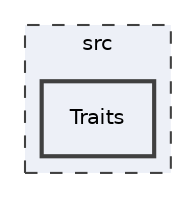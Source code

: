 digraph "Traits"
{
 // LATEX_PDF_SIZE
  edge [fontname="Helvetica",fontsize="10",labelfontname="Helvetica",labelfontsize="10"];
  node [fontname="Helvetica",fontsize="10",shape=record];
  compound=true
  subgraph clusterdir_68267d1309a1af8e8297ef4c3efbcdba {
    graph [ bgcolor="#edf0f7", pencolor="grey25", style="filled,dashed,", label="src", fontname="Helvetica", fontsize="10", URL="dir_68267d1309a1af8e8297ef4c3efbcdba.html"]
  dir_dd0186e88bcf2261bcfae13d9c9e18a7 [shape=box, label="Traits", style="filled,bold,", fillcolor="#edf0f7", color="grey25", URL="dir_dd0186e88bcf2261bcfae13d9c9e18a7.html"];
  }
}
